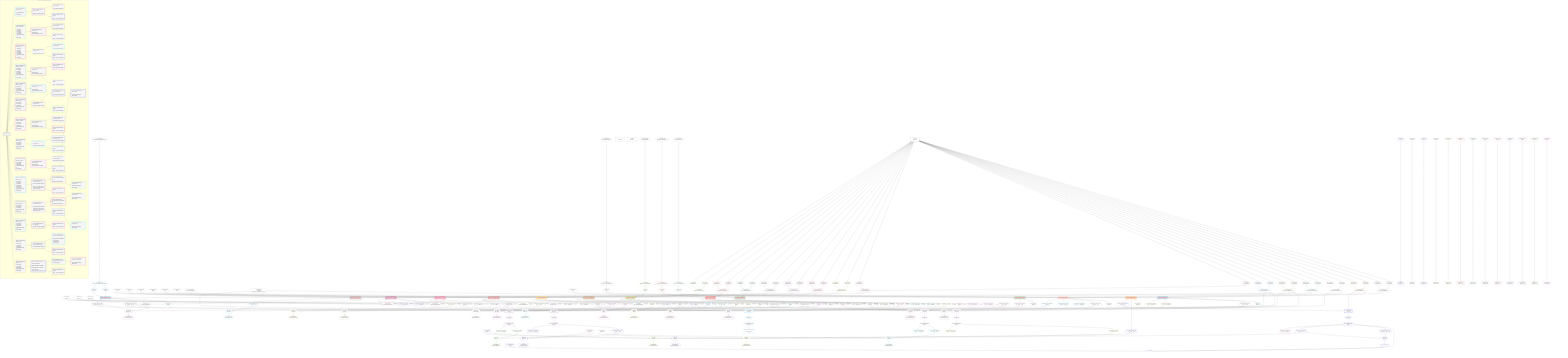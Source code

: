 %%{init: {'themeVariables': { 'fontSize': '12px'}}}%%
graph TD
    classDef path fill:#eee,stroke:#000,color:#000
    classDef plan fill:#fff,stroke-width:1px,color:#000
    classDef itemplan fill:#fff,stroke-width:2px,color:#000
    classDef unbatchedplan fill:#dff,stroke-width:1px,color:#000
    classDef sideeffectplan fill:#fcc,stroke-width:2px,color:#000
    classDef bucket fill:#f6f6f6,color:#000,stroke-width:2px,text-align:left


    %% plan dependencies
    Object15{{"Object[15∈0]<br />ᐸ{pgSettings,withPgClient}ᐳ"}}:::plan
    Access13{{"Access[13∈0]<br />ᐸ3.pgSettingsᐳ"}}:::plan
    Access14{{"Access[14∈0]<br />ᐸ3.withPgClientᐳ"}}:::plan
    Access13 & Access14 --> Object15
    Lambda10{{"Lambda[10∈0]<br />ᐸdecode_Post_base64JSONᐳ"}}:::plan
    Constant387{{"Constant[387∈0]<br />ᐸ'WyJwb3N0cyIsMV0='ᐳ"}}:::plan
    Constant387 --> Lambda10
    Access11{{"Access[11∈0]<br />ᐸ10.1ᐳ"}}:::plan
    Lambda10 --> Access11
    __Value3["__Value[3∈0]<br />ᐸcontextᐳ"]:::plan
    __Value3 --> Access13
    __Value3 --> Access14
    __Value0["__Value[0∈0]"]:::plan
    __Value5["__Value[5∈0]<br />ᐸrootValueᐳ"]:::plan
    Constant389{{"Constant[389∈0]<br />ᐸ'WyJwb3N0cyIsMl0='ᐳ"}}:::plan
    Constant388{{"Constant[388∈0]<br />ᐸ'hello'ᐳ"}}:::plan
    Constant390{{"Constant[390∈0]<br />ᐸ'WyJwb3N0cyIsMjAwMF0='ᐳ"}}:::plan
    Constant392{{"Constant[392∈0]<br />ᐸ'WyJwb3N0cyIsM10='ᐳ"}}:::plan
    Constant391{{"Constant[391∈0]<br />ᐸ'world'ᐳ"}}:::plan
    Constant394{{"Constant[394∈0]<br />ᐸ11ᐳ"}}:::plan
    Constant393{{"Constant[393∈0]<br />ᐸ'throw error'ᐳ"}}:::plan
    Constant395{{"Constant[395∈0]<br />ᐸ6ᐳ"}}:::plan
    Constant397{{"Constant[397∈0]<br />ᐸ9ᐳ"}}:::plan
    Constant398{{"Constant[398∈0]<br />ᐸ2000ᐳ"}}:::plan
    Constant401{{"Constant[401∈0]<br />ᐸ'WyJjb21wb3VuZF9rZXlzIiw0LDNd'ᐳ"}}:::plan
    Constant402{{"Constant[402∈0]<br />ᐸ2ᐳ"}}:::plan
    Constant403{{"Constant[403∈0]<br />ᐸ3ᐳ"}}:::plan
    Constant404{{"Constant[404∈0]<br />ᐸ'budd.deey@email.com'ᐳ"}}:::plan
    Constant405{{"Constant[405∈0]<br />ᐸ'graphile-build.issue.27.exists@example.com'ᐳ"}}:::plan
    Constant407{{"Constant[407∈0]<br />ᐸ1ᐳ"}}:::plan
    Object355{{"Object[355∈54]<br />ᐸ{pgSettings,withPgClient}ᐳ"}}:::plan
    Access353{{"Access[353∈54]<br />ᐸ3.pgSettingsᐳ"}}:::plan
    Access354{{"Access[354∈54]<br />ᐸ3.withPgClientᐳ"}}:::plan
    Access353 & Access354 --> Object355
    PgDeleteSingle352[["PgDeleteSingle[352∈54]"]]:::sideeffectplan
    Object355 & Constant407 --> PgDeleteSingle352
    __Value3 --> Access353
    __Value3 --> Access354
    Object356{{"Object[356∈54]<br />ᐸ{result}ᐳ"}}:::plan
    PgDeleteSingle352 --> Object356
    Object323{{"Object[323∈50]<br />ᐸ{pgSettings,withPgClient}ᐳ"}}:::plan
    Access321{{"Access[321∈50]<br />ᐸ3.pgSettingsᐳ"}}:::plan
    Access322{{"Access[322∈50]<br />ᐸ3.withPgClientᐳ"}}:::plan
    Access321 & Access322 --> Object323
    PgDeleteSingle320[["PgDeleteSingle[320∈50]"]]:::sideeffectplan
    Object323 & Constant405 --> PgDeleteSingle320
    __Value3 --> Access321
    __Value3 --> Access322
    Object324{{"Object[324∈50]<br />ᐸ{result}ᐳ"}}:::plan
    PgDeleteSingle320 --> Object324
    Object308{{"Object[308∈47]<br />ᐸ{pgSettings,withPgClient}ᐳ"}}:::plan
    Access306{{"Access[306∈47]<br />ᐸ3.pgSettingsᐳ"}}:::plan
    Access307{{"Access[307∈47]<br />ᐸ3.withPgClientᐳ"}}:::plan
    Access306 & Access307 --> Object308
    PgDeleteSingle305[["PgDeleteSingle[305∈47]"]]:::sideeffectplan
    Object308 & Constant404 --> PgDeleteSingle305
    __Value3 --> Access306
    __Value3 --> Access307
    Object309{{"Object[309∈47]<br />ᐸ{result}ᐳ"}}:::plan
    PgDeleteSingle305 --> Object309
    PgDeleteSingle258[["PgDeleteSingle[258∈41]"]]:::sideeffectplan
    Object261{{"Object[261∈41]<br />ᐸ{pgSettings,withPgClient}ᐳ"}}:::plan
    Object261 & Constant402 & Constant403 --> PgDeleteSingle258
    Access259{{"Access[259∈41]<br />ᐸ3.pgSettingsᐳ"}}:::plan
    Access260{{"Access[260∈41]<br />ᐸ3.withPgClientᐳ"}}:::plan
    Access259 & Access260 --> Object261
    __Value3 --> Access259
    __Value3 --> Access260
    Object262{{"Object[262∈41]<br />ᐸ{result}ᐳ"}}:::plan
    PgDeleteSingle258 --> Object262
    PgDeleteSingle210[["PgDeleteSingle[210∈35]"]]:::sideeffectplan
    Object213{{"Object[213∈35]<br />ᐸ{pgSettings,withPgClient}ᐳ"}}:::plan
    Access208{{"Access[208∈35]<br />ᐸ207.1ᐳ"}}:::plan
    Access209{{"Access[209∈35]<br />ᐸ207.2ᐳ"}}:::plan
    Object213 & Access208 & Access209 --> PgDeleteSingle210
    Access211{{"Access[211∈35]<br />ᐸ3.pgSettingsᐳ"}}:::plan
    Access212{{"Access[212∈35]<br />ᐸ3.withPgClientᐳ"}}:::plan
    Access211 & Access212 --> Object213
    Lambda207{{"Lambda[207∈35]<br />ᐸdecode_CompoundKey_base64JSONᐳ"}}:::plan
    Constant401 --> Lambda207
    Lambda207 --> Access208
    Lambda207 --> Access209
    __Value3 --> Access211
    __Value3 --> Access212
    Object214{{"Object[214∈35]<br />ᐸ{result}ᐳ"}}:::plan
    PgDeleteSingle210 --> Object214
    Object188{{"Object[188∈31]<br />ᐸ{pgSettings,withPgClient}ᐳ"}}:::plan
    Access186{{"Access[186∈31]<br />ᐸ3.pgSettingsᐳ"}}:::plan
    Access187{{"Access[187∈31]<br />ᐸ3.withPgClientᐳ"}}:::plan
    Access186 & Access187 --> Object188
    PgDeleteSingle185[["PgDeleteSingle[185∈31]"]]:::sideeffectplan
    Object188 & Constant394 --> PgDeleteSingle185
    Object189{{"Object[189∈31]<br />ᐸ{result,clientMutationId}ᐳ"}}:::plan
    PgDeleteSingle185 & Constant391 --> Object189
    __Value3 --> Access186
    __Value3 --> Access187
    Object166{{"Object[166∈27]<br />ᐸ{pgSettings,withPgClient}ᐳ"}}:::plan
    Access164{{"Access[164∈27]<br />ᐸ3.pgSettingsᐳ"}}:::plan
    Access165{{"Access[165∈27]<br />ᐸ3.withPgClientᐳ"}}:::plan
    Access164 & Access165 --> Object166
    PgDeleteSingle163[["PgDeleteSingle[163∈27]"]]:::sideeffectplan
    Object166 & Constant398 --> PgDeleteSingle163
    __Value3 --> Access164
    __Value3 --> Access165
    Object167{{"Object[167∈27]<br />ᐸ{result}ᐳ"}}:::plan
    PgDeleteSingle163 --> Object167
    Object144{{"Object[144∈23]<br />ᐸ{pgSettings,withPgClient}ᐳ"}}:::plan
    Access142{{"Access[142∈23]<br />ᐸ3.pgSettingsᐳ"}}:::plan
    Access143{{"Access[143∈23]<br />ᐸ3.withPgClientᐳ"}}:::plan
    Access142 & Access143 --> Object144
    PgDeleteSingle141[["PgDeleteSingle[141∈23]"]]:::sideeffectplan
    Object144 & Constant397 --> PgDeleteSingle141
    Object145{{"Object[145∈23]<br />ᐸ{result,clientMutationId}ᐳ"}}:::plan
    PgDeleteSingle141 & Constant388 --> Object145
    __Value3 --> Access142
    __Value3 --> Access143
    Object122{{"Object[122∈19]<br />ᐸ{pgSettings,withPgClient}ᐳ"}}:::plan
    Access120{{"Access[120∈19]<br />ᐸ3.pgSettingsᐳ"}}:::plan
    Access121{{"Access[121∈19]<br />ᐸ3.withPgClientᐳ"}}:::plan
    Access120 & Access121 --> Object122
    PgDeleteSingle119[["PgDeleteSingle[119∈19]"]]:::sideeffectplan
    Object122 & Constant395 --> PgDeleteSingle119
    __Value3 --> Access120
    __Value3 --> Access121
    Object123{{"Object[123∈19]<br />ᐸ{result}ᐳ"}}:::plan
    PgDeleteSingle119 --> Object123
    Object109{{"Object[109∈17]<br />ᐸ{pgSettings,withPgClient}ᐳ"}}:::plan
    Access107{{"Access[107∈17]<br />ᐸ3.pgSettingsᐳ"}}:::plan
    Access108{{"Access[108∈17]<br />ᐸ3.withPgClientᐳ"}}:::plan
    Access107 & Access108 --> Object109
    PgDeleteSingle106[["PgDeleteSingle[106∈17]"]]:::sideeffectplan
    Object109 & Constant394 --> PgDeleteSingle106
    Object110{{"Object[110∈17]<br />ᐸ{result,clientMutationId}ᐳ"}}:::plan
    PgDeleteSingle106 & Constant393 --> Object110
    __Value3 --> Access107
    __Value3 --> Access108
    Object87{{"Object[87∈13]<br />ᐸ{pgSettings,withPgClient}ᐳ"}}:::plan
    Access85{{"Access[85∈13]<br />ᐸ3.pgSettingsᐳ"}}:::plan
    Access86{{"Access[86∈13]<br />ᐸ3.withPgClientᐳ"}}:::plan
    Access85 & Access86 --> Object87
    PgDeleteSingle84[["PgDeleteSingle[84∈13]"]]:::sideeffectplan
    Access83{{"Access[83∈13]<br />ᐸ82.1ᐳ"}}:::plan
    Object87 & Access83 --> PgDeleteSingle84
    Object88{{"Object[88∈13]<br />ᐸ{result,clientMutationId}ᐳ"}}:::plan
    PgDeleteSingle84 & Constant391 --> Object88
    Lambda82{{"Lambda[82∈13]<br />ᐸdecode_Post_base64JSONᐳ"}}:::plan
    Constant392 --> Lambda82
    Lambda82 --> Access83
    __Value3 --> Access85
    __Value3 --> Access86
    Object63{{"Object[63∈9]<br />ᐸ{pgSettings,withPgClient}ᐳ"}}:::plan
    Access61{{"Access[61∈9]<br />ᐸ3.pgSettingsᐳ"}}:::plan
    Access62{{"Access[62∈9]<br />ᐸ3.withPgClientᐳ"}}:::plan
    Access61 & Access62 --> Object63
    PgDeleteSingle60[["PgDeleteSingle[60∈9]"]]:::sideeffectplan
    Access59{{"Access[59∈9]<br />ᐸ58.1ᐳ"}}:::plan
    Object63 & Access59 --> PgDeleteSingle60
    Lambda58{{"Lambda[58∈9]<br />ᐸdecode_Post_base64JSONᐳ"}}:::plan
    Constant390 --> Lambda58
    Lambda58 --> Access59
    __Value3 --> Access61
    __Value3 --> Access62
    Object64{{"Object[64∈9]<br />ᐸ{result}ᐳ"}}:::plan
    PgDeleteSingle60 --> Object64
    Object39{{"Object[39∈5]<br />ᐸ{pgSettings,withPgClient}ᐳ"}}:::plan
    Access37{{"Access[37∈5]<br />ᐸ3.pgSettingsᐳ"}}:::plan
    Access38{{"Access[38∈5]<br />ᐸ3.withPgClientᐳ"}}:::plan
    Access37 & Access38 --> Object39
    PgDeleteSingle36[["PgDeleteSingle[36∈5]"]]:::sideeffectplan
    Access35{{"Access[35∈5]<br />ᐸ34.1ᐳ"}}:::plan
    Object39 & Access35 --> PgDeleteSingle36
    Object40{{"Object[40∈5]<br />ᐸ{result,clientMutationId}ᐳ"}}:::plan
    PgDeleteSingle36 & Constant388 --> Object40
    Lambda34{{"Lambda[34∈5]<br />ᐸdecode_Post_base64JSONᐳ"}}:::plan
    Constant389 --> Lambda34
    Lambda34 --> Access35
    __Value3 --> Access37
    __Value3 --> Access38
    PgDeleteSingle12[["PgDeleteSingle[12∈1]"]]:::sideeffectplan
    Object15 & Access11 --> PgDeleteSingle12
    Object16{{"Object[16∈1]<br />ᐸ{result}ᐳ"}}:::plan
    PgDeleteSingle12 --> Object16
    List219{{"List[219∈36]<br />ᐸ216,217,218ᐳ"}}:::plan
    Constant216{{"Constant[216∈36]<br />ᐸ'compound_keys'ᐳ"}}:::plan
    PgClassExpression217{{"PgClassExpression[217∈36]<br />ᐸ__compound...rson_id_1”ᐳ"}}:::plan
    PgClassExpression218{{"PgClassExpression[218∈36]<br />ᐸ__compound...rson_id_2”ᐳ"}}:::plan
    Constant216 & PgClassExpression217 & PgClassExpression218 --> List219
    List267{{"List[267∈42]<br />ᐸ264,265,266ᐳ"}}:::plan
    Constant264{{"Constant[264∈42]<br />ᐸ'compound_keys'ᐳ"}}:::plan
    PgClassExpression265{{"PgClassExpression[265∈42]<br />ᐸ__compound...rson_id_1”ᐳ"}}:::plan
    PgClassExpression266{{"PgClassExpression[266∈42]<br />ᐸ__compound...rson_id_2”ᐳ"}}:::plan
    Constant264 & PgClassExpression265 & PgClassExpression266 --> List267
    Edge372{{"Edge[372∈55]"}}:::plan
    PgSelectSingle371{{"PgSelectSingle[371∈55]<br />ᐸpersonᐳ"}}:::plan
    PgCursor373{{"PgCursor[373∈55]"}}:::plan
    Connection369{{"Connection[369∈55]<br />ᐸ365ᐳ"}}:::plan
    PgSelectSingle371 & PgCursor373 & Connection369 --> Edge372
    List20{{"List[20∈2]<br />ᐸ18,19ᐳ"}}:::plan
    Constant18{{"Constant[18∈2]<br />ᐸ'posts'ᐳ"}}:::plan
    PgClassExpression19{{"PgClassExpression[19∈2]<br />ᐸ__post__.”id”ᐳ"}}:::plan
    Constant18 & PgClassExpression19 --> List20
    List44{{"List[44∈6]<br />ᐸ42,43ᐳ"}}:::plan
    Constant42{{"Constant[42∈6]<br />ᐸ'posts'ᐳ"}}:::plan
    PgClassExpression43{{"PgClassExpression[43∈6]<br />ᐸ__post__.”id”ᐳ"}}:::plan
    Constant42 & PgClassExpression43 --> List44
    List68{{"List[68∈10]<br />ᐸ66,67ᐳ"}}:::plan
    Constant66{{"Constant[66∈10]<br />ᐸ'posts'ᐳ"}}:::plan
    PgClassExpression67{{"PgClassExpression[67∈10]<br />ᐸ__post__.”id”ᐳ"}}:::plan
    Constant66 & PgClassExpression67 --> List68
    List92{{"List[92∈14]<br />ᐸ90,91ᐳ"}}:::plan
    Constant90{{"Constant[90∈14]<br />ᐸ'posts'ᐳ"}}:::plan
    PgClassExpression91{{"PgClassExpression[91∈14]<br />ᐸ__post__.”id”ᐳ"}}:::plan
    Constant90 & PgClassExpression91 --> List92
    List114{{"List[114∈18]<br />ᐸ112,113ᐳ"}}:::plan
    Constant112{{"Constant[112∈18]<br />ᐸ'types'ᐳ"}}:::plan
    PgClassExpression113{{"PgClassExpression[113∈18]<br />ᐸ__types__.”id”ᐳ"}}:::plan
    Constant112 & PgClassExpression113 --> List114
    List127{{"List[127∈20]<br />ᐸ125,126ᐳ"}}:::plan
    Constant125{{"Constant[125∈20]<br />ᐸ'posts'ᐳ"}}:::plan
    PgClassExpression126{{"PgClassExpression[126∈20]<br />ᐸ__post__.”id”ᐳ"}}:::plan
    Constant125 & PgClassExpression126 --> List127
    List149{{"List[149∈24]<br />ᐸ147,148ᐳ"}}:::plan
    Constant147{{"Constant[147∈24]<br />ᐸ'posts'ᐳ"}}:::plan
    PgClassExpression148{{"PgClassExpression[148∈24]<br />ᐸ__post__.”id”ᐳ"}}:::plan
    Constant147 & PgClassExpression148 --> List149
    List171{{"List[171∈28]<br />ᐸ169,170ᐳ"}}:::plan
    Constant169{{"Constant[169∈28]<br />ᐸ'posts'ᐳ"}}:::plan
    PgClassExpression170{{"PgClassExpression[170∈28]<br />ᐸ__post__.”id”ᐳ"}}:::plan
    Constant169 & PgClassExpression170 --> List171
    List193{{"List[193∈32]<br />ᐸ191,192ᐳ"}}:::plan
    Constant191{{"Constant[191∈32]<br />ᐸ'posts'ᐳ"}}:::plan
    PgClassExpression192{{"PgClassExpression[192∈32]<br />ᐸ__post__.”id”ᐳ"}}:::plan
    Constant191 & PgClassExpression192 --> List193
    PgSelect229[["PgSelect[229∈36]<br />ᐸpersonᐳ"]]:::plan
    Object213 & PgClassExpression217 --> PgSelect229
    PgSelect241[["PgSelect[241∈36]<br />ᐸpersonᐳ"]]:::plan
    Object213 & PgClassExpression218 --> PgSelect241
    PgSelect277[["PgSelect[277∈42]<br />ᐸpersonᐳ"]]:::plan
    Object261 & PgClassExpression265 --> PgSelect277
    PgSelect289[["PgSelect[289∈42]<br />ᐸpersonᐳ"]]:::plan
    Object261 & PgClassExpression266 --> PgSelect289
    List313{{"List[313∈48]<br />ᐸ311,312ᐳ"}}:::plan
    Constant311{{"Constant[311∈48]<br />ᐸ'people'ᐳ"}}:::plan
    PgClassExpression312{{"PgClassExpression[312∈48]<br />ᐸ__person__.”id”ᐳ"}}:::plan
    Constant311 & PgClassExpression312 --> List313
    List328{{"List[328∈51]<br />ᐸ326,327ᐳ"}}:::plan
    Constant326{{"Constant[326∈51]<br />ᐸ'people'ᐳ"}}:::plan
    PgClassExpression327{{"PgClassExpression[327∈51]<br />ᐸ__person__.”id”ᐳ"}}:::plan
    Constant326 & PgClassExpression327 --> List328
    List360{{"List[360∈55]<br />ᐸ358,359ᐳ"}}:::plan
    Constant358{{"Constant[358∈55]<br />ᐸ'people'ᐳ"}}:::plan
    PgClassExpression359{{"PgClassExpression[359∈55]<br />ᐸ__person__.”id”ᐳ"}}:::plan
    Constant358 & PgClassExpression359 --> List360
    PgSelect365[["PgSelect[365∈55]<br />ᐸpersonᐳ"]]:::plan
    PgClassExpression364{{"PgClassExpression[364∈55]<br />ᐸ__person__ᐳ"}}:::plan
    Object355 & PgClassExpression364 --> PgSelect365
    List376{{"List[376∈55]<br />ᐸ374,375ᐳ"}}:::plan
    PgClassExpression374{{"PgClassExpression[374∈55]<br />ᐸ”c”.”perso..._person__)ᐳ"}}:::plan
    PgClassExpression375{{"PgClassExpression[375∈55]<br />ᐸ__person__.”id”ᐳ"}}:::plan
    PgClassExpression374 & PgClassExpression375 --> List376
    PgDeleteSingle12 --> PgClassExpression19
    Lambda21{{"Lambda[21∈2]<br />ᐸbase64JSONEncodeᐳ"}}:::plan
    List20 --> Lambda21
    PgDeleteSingle36 --> PgClassExpression43
    Lambda45{{"Lambda[45∈6]<br />ᐸbase64JSONEncodeᐳ"}}:::plan
    List44 --> Lambda45
    PgDeleteSingle60 --> PgClassExpression67
    Lambda69{{"Lambda[69∈10]<br />ᐸbase64JSONEncodeᐳ"}}:::plan
    List68 --> Lambda69
    PgDeleteSingle84 --> PgClassExpression91
    Lambda93{{"Lambda[93∈14]<br />ᐸbase64JSONEncodeᐳ"}}:::plan
    List92 --> Lambda93
    PgDeleteSingle106 --> PgClassExpression113
    Lambda115{{"Lambda[115∈18]<br />ᐸbase64JSONEncodeᐳ"}}:::plan
    List114 --> Lambda115
    PgDeleteSingle119 --> PgClassExpression126
    Lambda128{{"Lambda[128∈20]<br />ᐸbase64JSONEncodeᐳ"}}:::plan
    List127 --> Lambda128
    PgDeleteSingle141 --> PgClassExpression148
    Lambda150{{"Lambda[150∈24]<br />ᐸbase64JSONEncodeᐳ"}}:::plan
    List149 --> Lambda150
    PgDeleteSingle163 --> PgClassExpression170
    Lambda172{{"Lambda[172∈28]<br />ᐸbase64JSONEncodeᐳ"}}:::plan
    List171 --> Lambda172
    PgDeleteSingle185 --> PgClassExpression192
    Lambda194{{"Lambda[194∈32]<br />ᐸbase64JSONEncodeᐳ"}}:::plan
    List193 --> Lambda194
    PgDeleteSingle210 --> PgClassExpression217
    PgDeleteSingle210 --> PgClassExpression218
    Lambda220{{"Lambda[220∈36]<br />ᐸbase64JSONEncodeᐳ"}}:::plan
    List219 --> Lambda220
    First233{{"First[233∈36]"}}:::plan
    PgSelect229 --> First233
    PgSelectSingle234{{"PgSelectSingle[234∈36]<br />ᐸpersonᐳ"}}:::plan
    First233 --> PgSelectSingle234
    First245{{"First[245∈36]"}}:::plan
    PgSelect241 --> First245
    PgSelectSingle246{{"PgSelectSingle[246∈36]<br />ᐸpersonᐳ"}}:::plan
    First245 --> PgSelectSingle246
    PgDeleteSingle258 --> PgClassExpression265
    PgDeleteSingle258 --> PgClassExpression266
    Lambda268{{"Lambda[268∈42]<br />ᐸbase64JSONEncodeᐳ"}}:::plan
    List267 --> Lambda268
    First281{{"First[281∈42]"}}:::plan
    PgSelect277 --> First281
    PgSelectSingle282{{"PgSelectSingle[282∈42]<br />ᐸpersonᐳ"}}:::plan
    First281 --> PgSelectSingle282
    First293{{"First[293∈42]"}}:::plan
    PgSelect289 --> First293
    PgSelectSingle294{{"PgSelectSingle[294∈42]<br />ᐸpersonᐳ"}}:::plan
    First293 --> PgSelectSingle294
    PgDeleteSingle305 --> PgClassExpression312
    Lambda314{{"Lambda[314∈48]<br />ᐸbase64JSONEncodeᐳ"}}:::plan
    List313 --> Lambda314
    PgDeleteSingle320 --> PgClassExpression327
    Lambda329{{"Lambda[329∈51]<br />ᐸbase64JSONEncodeᐳ"}}:::plan
    List328 --> Lambda329
    PgDeleteSingle352 --> PgClassExpression359
    Lambda361{{"Lambda[361∈55]<br />ᐸbase64JSONEncodeᐳ"}}:::plan
    List360 --> Lambda361
    PgDeleteSingle352 --> PgClassExpression364
    First370{{"First[370∈55]"}}:::plan
    PgSelect365 --> First370
    First370 --> PgSelectSingle371
    PgSelectSingle371 --> PgClassExpression374
    PgSelectSingle371 --> PgClassExpression375
    List376 --> PgCursor373
    Constant235{{"Constant[235∈36]<br />ᐸ'people'ᐳ"}}:::plan
    Constant283{{"Constant[283∈42]<br />ᐸ'people'ᐳ"}}:::plan
    Lambda30{{"Lambda[30∈4]<br />ᐸrawEncodeᐳ"}}:::plan
    Constant29{{"Constant[29∈4]<br />ᐸ'query'ᐳ"}}:::plan
    Constant29 --> Lambda30
    Lambda54{{"Lambda[54∈8]<br />ᐸrawEncodeᐳ"}}:::plan
    Constant53{{"Constant[53∈8]<br />ᐸ'query'ᐳ"}}:::plan
    Constant53 --> Lambda54
    Lambda78{{"Lambda[78∈12]<br />ᐸrawEncodeᐳ"}}:::plan
    Constant77{{"Constant[77∈12]<br />ᐸ'query'ᐳ"}}:::plan
    Constant77 --> Lambda78
    Lambda102{{"Lambda[102∈16]<br />ᐸrawEncodeᐳ"}}:::plan
    Constant101{{"Constant[101∈16]<br />ᐸ'query'ᐳ"}}:::plan
    Constant101 --> Lambda102
    Lambda137{{"Lambda[137∈22]<br />ᐸrawEncodeᐳ"}}:::plan
    Constant136{{"Constant[136∈22]<br />ᐸ'query'ᐳ"}}:::plan
    Constant136 --> Lambda137
    Lambda159{{"Lambda[159∈26]<br />ᐸrawEncodeᐳ"}}:::plan
    Constant158{{"Constant[158∈26]<br />ᐸ'query'ᐳ"}}:::plan
    Constant158 --> Lambda159
    Lambda181{{"Lambda[181∈30]<br />ᐸrawEncodeᐳ"}}:::plan
    Constant180{{"Constant[180∈30]<br />ᐸ'query'ᐳ"}}:::plan
    Constant180 --> Lambda181
    Lambda203{{"Lambda[203∈34]<br />ᐸrawEncodeᐳ"}}:::plan
    Constant202{{"Constant[202∈34]<br />ᐸ'query'ᐳ"}}:::plan
    Constant202 --> Lambda203
    Lambda253{{"Lambda[253∈40]<br />ᐸrawEncodeᐳ"}}:::plan
    Constant252{{"Constant[252∈40]<br />ᐸ'query'ᐳ"}}:::plan
    Constant252 --> Lambda253
    Lambda301{{"Lambda[301∈46]<br />ᐸrawEncodeᐳ"}}:::plan
    Constant300{{"Constant[300∈46]<br />ᐸ'query'ᐳ"}}:::plan
    Constant300 --> Lambda301
    Lambda348{{"Lambda[348∈53]<br />ᐸrawEncodeᐳ"}}:::plan
    Constant347{{"Constant[347∈53]<br />ᐸ'query'ᐳ"}}:::plan
    Constant347 --> Lambda348
    Lambda386{{"Lambda[386∈58]<br />ᐸrawEncodeᐳ"}}:::plan
    Constant385{{"Constant[385∈58]<br />ᐸ'query'ᐳ"}}:::plan
    Constant385 --> Lambda386
    PgSelect339[["PgSelect[339∈52]<br />ᐸpersonᐳ"]]:::plan
    PgClassExpression338{{"PgClassExpression[338∈52]<br />ᐸ__person__ᐳ"}}:::plan
    Object323 & PgClassExpression338 & Constant405 --> PgSelect339
    List382{{"List[382∈56]<br />ᐸ358,375ᐳ"}}:::plan
    Constant358 & PgClassExpression375 --> List382
    PgClassExpression27{{"PgClassExpression[27∈3]<br />ᐸ__post__.”headline”ᐳ"}}:::plan
    PgDeleteSingle12 --> PgClassExpression27
    PgClassExpression28{{"PgClassExpression[28∈3]<br />ᐸ__post__.”author_id”ᐳ"}}:::plan
    PgDeleteSingle12 --> PgClassExpression28
    PgClassExpression51{{"PgClassExpression[51∈7]<br />ᐸ__post__.”headline”ᐳ"}}:::plan
    PgDeleteSingle36 --> PgClassExpression51
    PgClassExpression52{{"PgClassExpression[52∈7]<br />ᐸ__post__.”author_id”ᐳ"}}:::plan
    PgDeleteSingle36 --> PgClassExpression52
    PgClassExpression75{{"PgClassExpression[75∈11]<br />ᐸ__post__.”headline”ᐳ"}}:::plan
    PgDeleteSingle60 --> PgClassExpression75
    PgClassExpression76{{"PgClassExpression[76∈11]<br />ᐸ__post__.”author_id”ᐳ"}}:::plan
    PgDeleteSingle60 --> PgClassExpression76
    PgClassExpression99{{"PgClassExpression[99∈15]<br />ᐸ__post__.”headline”ᐳ"}}:::plan
    PgDeleteSingle84 --> PgClassExpression99
    PgClassExpression100{{"PgClassExpression[100∈15]<br />ᐸ__post__.”author_id”ᐳ"}}:::plan
    PgDeleteSingle84 --> PgClassExpression100
    PgClassExpression134{{"PgClassExpression[134∈21]<br />ᐸ__post__.”headline”ᐳ"}}:::plan
    PgDeleteSingle119 --> PgClassExpression134
    PgClassExpression135{{"PgClassExpression[135∈21]<br />ᐸ__post__.”author_id”ᐳ"}}:::plan
    PgDeleteSingle119 --> PgClassExpression135
    PgClassExpression156{{"PgClassExpression[156∈25]<br />ᐸ__post__.”headline”ᐳ"}}:::plan
    PgDeleteSingle141 --> PgClassExpression156
    PgClassExpression157{{"PgClassExpression[157∈25]<br />ᐸ__post__.”author_id”ᐳ"}}:::plan
    PgDeleteSingle141 --> PgClassExpression157
    PgClassExpression178{{"PgClassExpression[178∈29]<br />ᐸ__post__.”headline”ᐳ"}}:::plan
    PgDeleteSingle163 --> PgClassExpression178
    PgClassExpression179{{"PgClassExpression[179∈29]<br />ᐸ__post__.”author_id”ᐳ"}}:::plan
    PgDeleteSingle163 --> PgClassExpression179
    PgClassExpression200{{"PgClassExpression[200∈33]<br />ᐸ__post__.”headline”ᐳ"}}:::plan
    PgDeleteSingle185 --> PgClassExpression200
    PgClassExpression201{{"PgClassExpression[201∈33]<br />ᐸ__post__.”author_id”ᐳ"}}:::plan
    PgDeleteSingle185 --> PgClassExpression201
    Lambda316{{"Lambda[316∈49]<br />ᐸrawEncodeᐳ"}}:::plan
    Constant315{{"Constant[315∈49]<br />ᐸ'query'ᐳ"}}:::plan
    Constant315 --> Lambda316
    PgClassExpression335{{"PgClassExpression[335∈52]<br />ᐸ__person__...full_name”ᐳ"}}:::plan
    PgDeleteSingle320 --> PgClassExpression335
    PgClassExpression336{{"PgClassExpression[336∈52]<br />ᐸ__person__.”email”ᐳ"}}:::plan
    PgDeleteSingle320 --> PgClassExpression336
    PgDeleteSingle320 --> PgClassExpression338
    First343{{"First[343∈52]"}}:::plan
    PgSelect339 --> First343
    PgSelectSingle344{{"PgSelectSingle[344∈52]<br />ᐸpersonᐳ"}}:::plan
    First343 --> PgSelectSingle344
    PgClassExpression346{{"PgClassExpression[346∈52]<br />ᐸ”c”.”perso...lder! */<br />)ᐳ"}}:::plan
    PgSelectSingle344 --> PgClassExpression346
    Lambda383{{"Lambda[383∈56]<br />ᐸbase64JSONEncodeᐳ"}}:::plan
    List382 --> Lambda383
    List249{{"List[249∈39]<br />ᐸ235,248ᐳ"}}:::plan
    PgClassExpression248{{"PgClassExpression[248∈39]<br />ᐸ__person__.”id”ᐳ"}}:::plan
    Constant235 & PgClassExpression248 --> List249
    List297{{"List[297∈45]<br />ᐸ283,296ᐳ"}}:::plan
    PgClassExpression296{{"PgClassExpression[296∈45]<br />ᐸ__person__.”id”ᐳ"}}:::plan
    Constant283 & PgClassExpression296 --> List297
    PgSelectSingle246 --> PgClassExpression248
    Lambda250{{"Lambda[250∈39]<br />ᐸbase64JSONEncodeᐳ"}}:::plan
    List249 --> Lambda250
    PgClassExpression251{{"PgClassExpression[251∈39]<br />ᐸ__person__...full_name”ᐳ"}}:::plan
    PgSelectSingle246 --> PgClassExpression251
    PgSelectSingle294 --> PgClassExpression296
    Lambda298{{"Lambda[298∈45]<br />ᐸbase64JSONEncodeᐳ"}}:::plan
    List297 --> Lambda298
    PgClassExpression299{{"PgClassExpression[299∈45]<br />ᐸ__person__...full_name”ᐳ"}}:::plan
    PgSelectSingle294 --> PgClassExpression299
    List237{{"List[237∈38]<br />ᐸ235,236ᐳ"}}:::plan
    PgClassExpression236{{"PgClassExpression[236∈38]<br />ᐸ__person__.”id”ᐳ"}}:::plan
    Constant235 & PgClassExpression236 --> List237
    List285{{"List[285∈44]<br />ᐸ283,284ᐳ"}}:::plan
    PgClassExpression284{{"PgClassExpression[284∈44]<br />ᐸ__person__.”id”ᐳ"}}:::plan
    Constant283 & PgClassExpression284 --> List285
    PgSelectSingle234 --> PgClassExpression236
    Lambda238{{"Lambda[238∈38]<br />ᐸbase64JSONEncodeᐳ"}}:::plan
    List237 --> Lambda238
    PgClassExpression239{{"PgClassExpression[239∈38]<br />ᐸ__person__...full_name”ᐳ"}}:::plan
    PgSelectSingle234 --> PgClassExpression239
    PgSelectSingle282 --> PgClassExpression284
    Lambda286{{"Lambda[286∈44]<br />ᐸbase64JSONEncodeᐳ"}}:::plan
    List285 --> Lambda286
    PgClassExpression287{{"PgClassExpression[287∈44]<br />ᐸ__person__...full_name”ᐳ"}}:::plan
    PgSelectSingle282 --> PgClassExpression287
    PgClassExpression384{{"PgClassExpression[384∈57]<br />ᐸ__person__.”email”ᐳ"}}:::plan
    PgSelectSingle371 --> PgClassExpression384

    %% define steps

    subgraph "Buckets for mutations/v4/mutation-delete"
    Bucket0("Bucket 0 (root)"):::bucket
    classDef bucket0 stroke:#696969
    class Bucket0,__Value0,__Value3,__Value5,Lambda10,Access11,Access13,Access14,Object15,Constant387,Constant388,Constant389,Constant390,Constant391,Constant392,Constant393,Constant394,Constant395,Constant397,Constant398,Constant401,Constant402,Constant403,Constant404,Constant405,Constant407 bucket0
    Bucket1("Bucket 1 (mutationField)<br />Deps: 15, 11, 5<br /><br />1: PgDeleteSingle[12]<br />2: <br />ᐳ: Object[16]"):::bucket
    classDef bucket1 stroke:#00bfff
    class Bucket1,PgDeleteSingle12,Object16 bucket1
    Bucket2("Bucket 2 (nullableBoundary)<br />Deps: 12, 16, 5<br /><br />ROOT Object{1}ᐸ{result}ᐳ[16]"):::bucket
    classDef bucket2 stroke:#7f007f
    class Bucket2,Constant18,PgClassExpression19,List20,Lambda21 bucket2
    Bucket3("Bucket 3 (nullableBoundary)<br />Deps: 12, 21, 19<br /><br />ROOT PgDeleteSingle{1}[12]"):::bucket
    classDef bucket3 stroke:#ffa500
    class Bucket3,PgClassExpression27,PgClassExpression28 bucket3
    Bucket4("Bucket 4 (nullableBoundary)<br />Deps: 5<br /><br />ROOT __ValueᐸrootValueᐳ[5]"):::bucket
    classDef bucket4 stroke:#0000ff
    class Bucket4,Constant29,Lambda30 bucket4
    Bucket5("Bucket 5 (mutationField)<br />Deps: 389, 3, 388, 5<br /><br />1: Access[37]<br />2: Access[38]<br />3: Object[39]<br />4: Lambda[34]<br />5: Access[35]<br />6: PgDeleteSingle[36]<br />7: <br />ᐳ: Object[40]"):::bucket
    classDef bucket5 stroke:#7fff00
    class Bucket5,Lambda34,Access35,PgDeleteSingle36,Access37,Access38,Object39,Object40 bucket5
    Bucket6("Bucket 6 (nullableBoundary)<br />Deps: 36, 40, 5<br /><br />ROOT Object{5}ᐸ{result,clientMutationId}ᐳ[40]"):::bucket
    classDef bucket6 stroke:#ff1493
    class Bucket6,Constant42,PgClassExpression43,List44,Lambda45 bucket6
    Bucket7("Bucket 7 (nullableBoundary)<br />Deps: 36, 45, 43<br /><br />ROOT PgDeleteSingle{5}[36]"):::bucket
    classDef bucket7 stroke:#808000
    class Bucket7,PgClassExpression51,PgClassExpression52 bucket7
    Bucket8("Bucket 8 (nullableBoundary)<br />Deps: 5<br /><br />ROOT __ValueᐸrootValueᐳ[5]"):::bucket
    classDef bucket8 stroke:#dda0dd
    class Bucket8,Constant53,Lambda54 bucket8
    Bucket9("Bucket 9 (mutationField)<br />Deps: 390, 3, 5<br /><br />1: Access[61]<br />2: Access[62]<br />3: Object[63]<br />4: Lambda[58]<br />5: Access[59]<br />6: PgDeleteSingle[60]<br />7: <br />ᐳ: Object[64]"):::bucket
    classDef bucket9 stroke:#ff0000
    class Bucket9,Lambda58,Access59,PgDeleteSingle60,Access61,Access62,Object63,Object64 bucket9
    Bucket10("Bucket 10 (nullableBoundary)<br />Deps: 60, 64, 5<br /><br />ROOT Object{9}ᐸ{result}ᐳ[64]"):::bucket
    classDef bucket10 stroke:#ffff00
    class Bucket10,Constant66,PgClassExpression67,List68,Lambda69 bucket10
    Bucket11("Bucket 11 (nullableBoundary)<br />Deps: 60, 69, 67<br /><br />ROOT PgDeleteSingle{9}[60]"):::bucket
    classDef bucket11 stroke:#00ffff
    class Bucket11,PgClassExpression75,PgClassExpression76 bucket11
    Bucket12("Bucket 12 (nullableBoundary)<br />Deps: 5<br /><br />ROOT __ValueᐸrootValueᐳ[5]"):::bucket
    classDef bucket12 stroke:#4169e1
    class Bucket12,Constant77,Lambda78 bucket12
    Bucket13("Bucket 13 (mutationField)<br />Deps: 392, 3, 391, 5<br /><br />1: Access[85]<br />2: Access[86]<br />3: Object[87]<br />4: Lambda[82]<br />5: Access[83]<br />6: PgDeleteSingle[84]<br />7: <br />ᐳ: Object[88]"):::bucket
    classDef bucket13 stroke:#3cb371
    class Bucket13,Lambda82,Access83,PgDeleteSingle84,Access85,Access86,Object87,Object88 bucket13
    Bucket14("Bucket 14 (nullableBoundary)<br />Deps: 84, 88, 5<br /><br />ROOT Object{13}ᐸ{result,clientMutationId}ᐳ[88]"):::bucket
    classDef bucket14 stroke:#a52a2a
    class Bucket14,Constant90,PgClassExpression91,List92,Lambda93 bucket14
    Bucket15("Bucket 15 (nullableBoundary)<br />Deps: 84, 93, 91<br /><br />ROOT PgDeleteSingle{13}[84]"):::bucket
    classDef bucket15 stroke:#ff00ff
    class Bucket15,PgClassExpression99,PgClassExpression100 bucket15
    Bucket16("Bucket 16 (nullableBoundary)<br />Deps: 5<br /><br />ROOT __ValueᐸrootValueᐳ[5]"):::bucket
    classDef bucket16 stroke:#f5deb3
    class Bucket16,Constant101,Lambda102 bucket16
    Bucket17("Bucket 17 (mutationField)<br />Deps: 394, 3, 393<br /><br />1: Access[107]<br />2: Access[108]<br />3: Object[109]<br />4: PgDeleteSingle[106]<br />5: <br />ᐳ: Object[110]"):::bucket
    classDef bucket17 stroke:#696969
    class Bucket17,PgDeleteSingle106,Access107,Access108,Object109,Object110 bucket17
    Bucket18("Bucket 18 (nullableBoundary)<br />Deps: 106, 110<br /><br />ROOT Object{17}ᐸ{result,clientMutationId}ᐳ[110]"):::bucket
    classDef bucket18 stroke:#00bfff
    class Bucket18,Constant112,PgClassExpression113,List114,Lambda115 bucket18
    Bucket19("Bucket 19 (mutationField)<br />Deps: 395, 3, 5<br /><br />1: Access[120]<br />2: Access[121]<br />3: Object[122]<br />4: PgDeleteSingle[119]<br />5: <br />ᐳ: Object[123]"):::bucket
    classDef bucket19 stroke:#7f007f
    class Bucket19,PgDeleteSingle119,Access120,Access121,Object122,Object123 bucket19
    Bucket20("Bucket 20 (nullableBoundary)<br />Deps: 119, 123, 5<br /><br />ROOT Object{19}ᐸ{result}ᐳ[123]"):::bucket
    classDef bucket20 stroke:#ffa500
    class Bucket20,Constant125,PgClassExpression126,List127,Lambda128 bucket20
    Bucket21("Bucket 21 (nullableBoundary)<br />Deps: 119, 128, 126<br /><br />ROOT PgDeleteSingle{19}[119]"):::bucket
    classDef bucket21 stroke:#0000ff
    class Bucket21,PgClassExpression134,PgClassExpression135 bucket21
    Bucket22("Bucket 22 (nullableBoundary)<br />Deps: 5<br /><br />ROOT __ValueᐸrootValueᐳ[5]"):::bucket
    classDef bucket22 stroke:#7fff00
    class Bucket22,Constant136,Lambda137 bucket22
    Bucket23("Bucket 23 (mutationField)<br />Deps: 397, 3, 388, 5<br /><br />1: Access[142]<br />2: Access[143]<br />3: Object[144]<br />4: PgDeleteSingle[141]<br />5: <br />ᐳ: Object[145]"):::bucket
    classDef bucket23 stroke:#ff1493
    class Bucket23,PgDeleteSingle141,Access142,Access143,Object144,Object145 bucket23
    Bucket24("Bucket 24 (nullableBoundary)<br />Deps: 141, 145, 5<br /><br />ROOT Object{23}ᐸ{result,clientMutationId}ᐳ[145]"):::bucket
    classDef bucket24 stroke:#808000
    class Bucket24,Constant147,PgClassExpression148,List149,Lambda150 bucket24
    Bucket25("Bucket 25 (nullableBoundary)<br />Deps: 141, 150, 148<br /><br />ROOT PgDeleteSingle{23}[141]"):::bucket
    classDef bucket25 stroke:#dda0dd
    class Bucket25,PgClassExpression156,PgClassExpression157 bucket25
    Bucket26("Bucket 26 (nullableBoundary)<br />Deps: 5<br /><br />ROOT __ValueᐸrootValueᐳ[5]"):::bucket
    classDef bucket26 stroke:#ff0000
    class Bucket26,Constant158,Lambda159 bucket26
    Bucket27("Bucket 27 (mutationField)<br />Deps: 398, 3, 5<br /><br />1: Access[164]<br />2: Access[165]<br />3: Object[166]<br />4: PgDeleteSingle[163]<br />5: <br />ᐳ: Object[167]"):::bucket
    classDef bucket27 stroke:#ffff00
    class Bucket27,PgDeleteSingle163,Access164,Access165,Object166,Object167 bucket27
    Bucket28("Bucket 28 (nullableBoundary)<br />Deps: 163, 167, 5<br /><br />ROOT Object{27}ᐸ{result}ᐳ[167]"):::bucket
    classDef bucket28 stroke:#00ffff
    class Bucket28,Constant169,PgClassExpression170,List171,Lambda172 bucket28
    Bucket29("Bucket 29 (nullableBoundary)<br />Deps: 163, 172, 170<br /><br />ROOT PgDeleteSingle{27}[163]"):::bucket
    classDef bucket29 stroke:#4169e1
    class Bucket29,PgClassExpression178,PgClassExpression179 bucket29
    Bucket30("Bucket 30 (nullableBoundary)<br />Deps: 5<br /><br />ROOT __ValueᐸrootValueᐳ[5]"):::bucket
    classDef bucket30 stroke:#3cb371
    class Bucket30,Constant180,Lambda181 bucket30
    Bucket31("Bucket 31 (mutationField)<br />Deps: 394, 3, 391, 5<br /><br />1: Access[186]<br />2: Access[187]<br />3: Object[188]<br />4: PgDeleteSingle[185]<br />5: <br />ᐳ: Object[189]"):::bucket
    classDef bucket31 stroke:#a52a2a
    class Bucket31,PgDeleteSingle185,Access186,Access187,Object188,Object189 bucket31
    Bucket32("Bucket 32 (nullableBoundary)<br />Deps: 185, 189, 5<br /><br />ROOT Object{31}ᐸ{result,clientMutationId}ᐳ[189]"):::bucket
    classDef bucket32 stroke:#ff00ff
    class Bucket32,Constant191,PgClassExpression192,List193,Lambda194 bucket32
    Bucket33("Bucket 33 (nullableBoundary)<br />Deps: 185, 194, 192<br /><br />ROOT PgDeleteSingle{31}[185]"):::bucket
    classDef bucket33 stroke:#f5deb3
    class Bucket33,PgClassExpression200,PgClassExpression201 bucket33
    Bucket34("Bucket 34 (nullableBoundary)<br />Deps: 5<br /><br />ROOT __ValueᐸrootValueᐳ[5]"):::bucket
    classDef bucket34 stroke:#696969
    class Bucket34,Constant202,Lambda203 bucket34
    Bucket35("Bucket 35 (mutationField)<br />Deps: 401, 3, 5<br /><br />1: Access[211]<br />2: Access[212]<br />3: Object[213]<br />4: Lambda[207]<br />5: Access[208]<br />6: Access[209]<br />7: PgDeleteSingle[210]<br />8: <br />ᐳ: Object[214]"):::bucket
    classDef bucket35 stroke:#00bfff
    class Bucket35,Lambda207,Access208,Access209,PgDeleteSingle210,Access211,Access212,Object213,Object214 bucket35
    Bucket36("Bucket 36 (nullableBoundary)<br />Deps: 210, 213, 214, 5<br /><br />ROOT Object{35}ᐸ{result}ᐳ[214]<br />1: <br />ᐳ: 216, 217, 218, 235, 219, 220<br />2: PgSelect[229], PgSelect[241]<br />ᐳ: 233, 234, 245, 246"):::bucket
    classDef bucket36 stroke:#7f007f
    class Bucket36,Constant216,PgClassExpression217,PgClassExpression218,List219,Lambda220,PgSelect229,First233,PgSelectSingle234,Constant235,PgSelect241,First245,PgSelectSingle246 bucket36
    Bucket37("Bucket 37 (nullableBoundary)<br />Deps: 210, 234, 235, 246, 220, 217, 218<br /><br />ROOT PgDeleteSingle{35}[210]"):::bucket
    classDef bucket37 stroke:#ffa500
    class Bucket37 bucket37
    Bucket38("Bucket 38 (nullableBoundary)<br />Deps: 234, 235<br /><br />ROOT PgSelectSingle{36}ᐸpersonᐳ[234]"):::bucket
    classDef bucket38 stroke:#0000ff
    class Bucket38,PgClassExpression236,List237,Lambda238,PgClassExpression239 bucket38
    Bucket39("Bucket 39 (nullableBoundary)<br />Deps: 246, 235<br /><br />ROOT PgSelectSingle{36}ᐸpersonᐳ[246]"):::bucket
    classDef bucket39 stroke:#7fff00
    class Bucket39,PgClassExpression248,List249,Lambda250,PgClassExpression251 bucket39
    Bucket40("Bucket 40 (nullableBoundary)<br />Deps: 5<br /><br />ROOT __ValueᐸrootValueᐳ[5]"):::bucket
    classDef bucket40 stroke:#ff1493
    class Bucket40,Constant252,Lambda253 bucket40
    Bucket41("Bucket 41 (mutationField)<br />Deps: 402, 403, 3, 5<br /><br />1: Access[259]<br />2: Access[260]<br />3: Object[261]<br />4: PgDeleteSingle[258]<br />5: <br />ᐳ: Object[262]"):::bucket
    classDef bucket41 stroke:#808000
    class Bucket41,PgDeleteSingle258,Access259,Access260,Object261,Object262 bucket41
    Bucket42("Bucket 42 (nullableBoundary)<br />Deps: 258, 261, 262, 5<br /><br />ROOT Object{41}ᐸ{result}ᐳ[262]<br />1: <br />ᐳ: 264, 265, 266, 283, 267, 268<br />2: PgSelect[277], PgSelect[289]<br />ᐳ: 281, 282, 293, 294"):::bucket
    classDef bucket42 stroke:#dda0dd
    class Bucket42,Constant264,PgClassExpression265,PgClassExpression266,List267,Lambda268,PgSelect277,First281,PgSelectSingle282,Constant283,PgSelect289,First293,PgSelectSingle294 bucket42
    Bucket43("Bucket 43 (nullableBoundary)<br />Deps: 258, 282, 283, 294, 268, 265, 266<br /><br />ROOT PgDeleteSingle{41}[258]"):::bucket
    classDef bucket43 stroke:#ff0000
    class Bucket43 bucket43
    Bucket44("Bucket 44 (nullableBoundary)<br />Deps: 282, 283<br /><br />ROOT PgSelectSingle{42}ᐸpersonᐳ[282]"):::bucket
    classDef bucket44 stroke:#ffff00
    class Bucket44,PgClassExpression284,List285,Lambda286,PgClassExpression287 bucket44
    Bucket45("Bucket 45 (nullableBoundary)<br />Deps: 294, 283<br /><br />ROOT PgSelectSingle{42}ᐸpersonᐳ[294]"):::bucket
    classDef bucket45 stroke:#00ffff
    class Bucket45,PgClassExpression296,List297,Lambda298,PgClassExpression299 bucket45
    Bucket46("Bucket 46 (nullableBoundary)<br />Deps: 5<br /><br />ROOT __ValueᐸrootValueᐳ[5]"):::bucket
    classDef bucket46 stroke:#4169e1
    class Bucket46,Constant300,Lambda301 bucket46
    Bucket47("Bucket 47 (mutationField)<br />Deps: 404, 3, 5<br /><br />1: Access[306]<br />2: Access[307]<br />3: Object[308]<br />4: PgDeleteSingle[305]<br />5: <br />ᐳ: Object[309]"):::bucket
    classDef bucket47 stroke:#3cb371
    class Bucket47,PgDeleteSingle305,Access306,Access307,Object308,Object309 bucket47
    Bucket48("Bucket 48 (nullableBoundary)<br />Deps: 305, 309, 5<br /><br />ROOT Object{47}ᐸ{result}ᐳ[309]"):::bucket
    classDef bucket48 stroke:#a52a2a
    class Bucket48,Constant311,PgClassExpression312,List313,Lambda314 bucket48
    Bucket49("Bucket 49 (nullableBoundary)<br />Deps: 5<br /><br />ROOT __ValueᐸrootValueᐳ[5]"):::bucket
    classDef bucket49 stroke:#ff00ff
    class Bucket49,Constant315,Lambda316 bucket49
    Bucket50("Bucket 50 (mutationField)<br />Deps: 405, 3, 5<br /><br />1: Access[321]<br />2: Access[322]<br />3: Object[323]<br />4: PgDeleteSingle[320]<br />5: <br />ᐳ: Object[324]"):::bucket
    classDef bucket50 stroke:#f5deb3
    class Bucket50,PgDeleteSingle320,Access321,Access322,Object323,Object324 bucket50
    Bucket51("Bucket 51 (nullableBoundary)<br />Deps: 320, 324, 323, 405, 5<br /><br />ROOT Object{50}ᐸ{result}ᐳ[324]"):::bucket
    classDef bucket51 stroke:#696969
    class Bucket51,Constant326,PgClassExpression327,List328,Lambda329 bucket51
    Bucket52("Bucket 52 (nullableBoundary)<br />Deps: 320, 323, 405, 329, 327<br /><br />ROOT PgDeleteSingle{50}[320]<br />1: <br />ᐳ: 335, 336, 338<br />2: PgSelect[339]<br />ᐳ: 343, 344, 346"):::bucket
    classDef bucket52 stroke:#00bfff
    class Bucket52,PgClassExpression335,PgClassExpression336,PgClassExpression338,PgSelect339,First343,PgSelectSingle344,PgClassExpression346 bucket52
    Bucket53("Bucket 53 (nullableBoundary)<br />Deps: 5<br /><br />ROOT __ValueᐸrootValueᐳ[5]"):::bucket
    classDef bucket53 stroke:#7f007f
    class Bucket53,Constant347,Lambda348 bucket53
    Bucket54("Bucket 54 (mutationField)<br />Deps: 407, 3, 5<br /><br />1: Access[353]<br />2: Access[354]<br />3: Object[355]<br />4: PgDeleteSingle[352]<br />5: <br />ᐳ: Object[356]"):::bucket
    classDef bucket54 stroke:#ffa500
    class Bucket54,PgDeleteSingle352,Access353,Access354,Object355,Object356 bucket54
    Bucket55("Bucket 55 (nullableBoundary)<br />Deps: 352, 355, 356, 5<br /><br />ROOT Object{54}ᐸ{result}ᐳ[356]<br />1: <br />ᐳ: 358, 359, 364, 369, 360, 361<br />2: PgSelect[365]<br />ᐳ: 370, 371, 374, 375, 376, 373, 372"):::bucket
    classDef bucket55 stroke:#0000ff
    class Bucket55,Constant358,PgClassExpression359,List360,Lambda361,PgClassExpression364,PgSelect365,Connection369,First370,PgSelectSingle371,Edge372,PgCursor373,PgClassExpression374,PgClassExpression375,List376 bucket55
    Bucket56("Bucket 56 (nullableBoundary)<br />Deps: 358, 375, 372, 371, 373, 374<br /><br />ROOT Edge{55}[372]"):::bucket
    classDef bucket56 stroke:#7fff00
    class Bucket56,List382,Lambda383 bucket56
    Bucket57("Bucket 57 (nullableBoundary)<br />Deps: 371, 374, 375, 383<br /><br />ROOT PgSelectSingle{55}ᐸpersonᐳ[371]"):::bucket
    classDef bucket57 stroke:#ff1493
    class Bucket57,PgClassExpression384 bucket57
    Bucket58("Bucket 58 (nullableBoundary)<br />Deps: 5<br /><br />ROOT __ValueᐸrootValueᐳ[5]"):::bucket
    classDef bucket58 stroke:#808000
    class Bucket58,Constant385,Lambda386 bucket58
    Bucket0 --> Bucket1 & Bucket5 & Bucket9 & Bucket13 & Bucket17 & Bucket19 & Bucket23 & Bucket27 & Bucket31 & Bucket35 & Bucket41 & Bucket47 & Bucket50 & Bucket54
    Bucket1 --> Bucket2
    Bucket2 --> Bucket3 & Bucket4
    Bucket5 --> Bucket6
    Bucket6 --> Bucket7 & Bucket8
    Bucket9 --> Bucket10
    Bucket10 --> Bucket11 & Bucket12
    Bucket13 --> Bucket14
    Bucket14 --> Bucket15 & Bucket16
    Bucket17 --> Bucket18
    Bucket19 --> Bucket20
    Bucket20 --> Bucket21 & Bucket22
    Bucket23 --> Bucket24
    Bucket24 --> Bucket25 & Bucket26
    Bucket27 --> Bucket28
    Bucket28 --> Bucket29 & Bucket30
    Bucket31 --> Bucket32
    Bucket32 --> Bucket33 & Bucket34
    Bucket35 --> Bucket36
    Bucket36 --> Bucket37 & Bucket40
    Bucket37 --> Bucket38 & Bucket39
    Bucket41 --> Bucket42
    Bucket42 --> Bucket43 & Bucket46
    Bucket43 --> Bucket44 & Bucket45
    Bucket47 --> Bucket48
    Bucket48 --> Bucket49
    Bucket50 --> Bucket51
    Bucket51 --> Bucket52 & Bucket53
    Bucket54 --> Bucket55
    Bucket55 --> Bucket56 & Bucket58
    Bucket56 --> Bucket57
    end